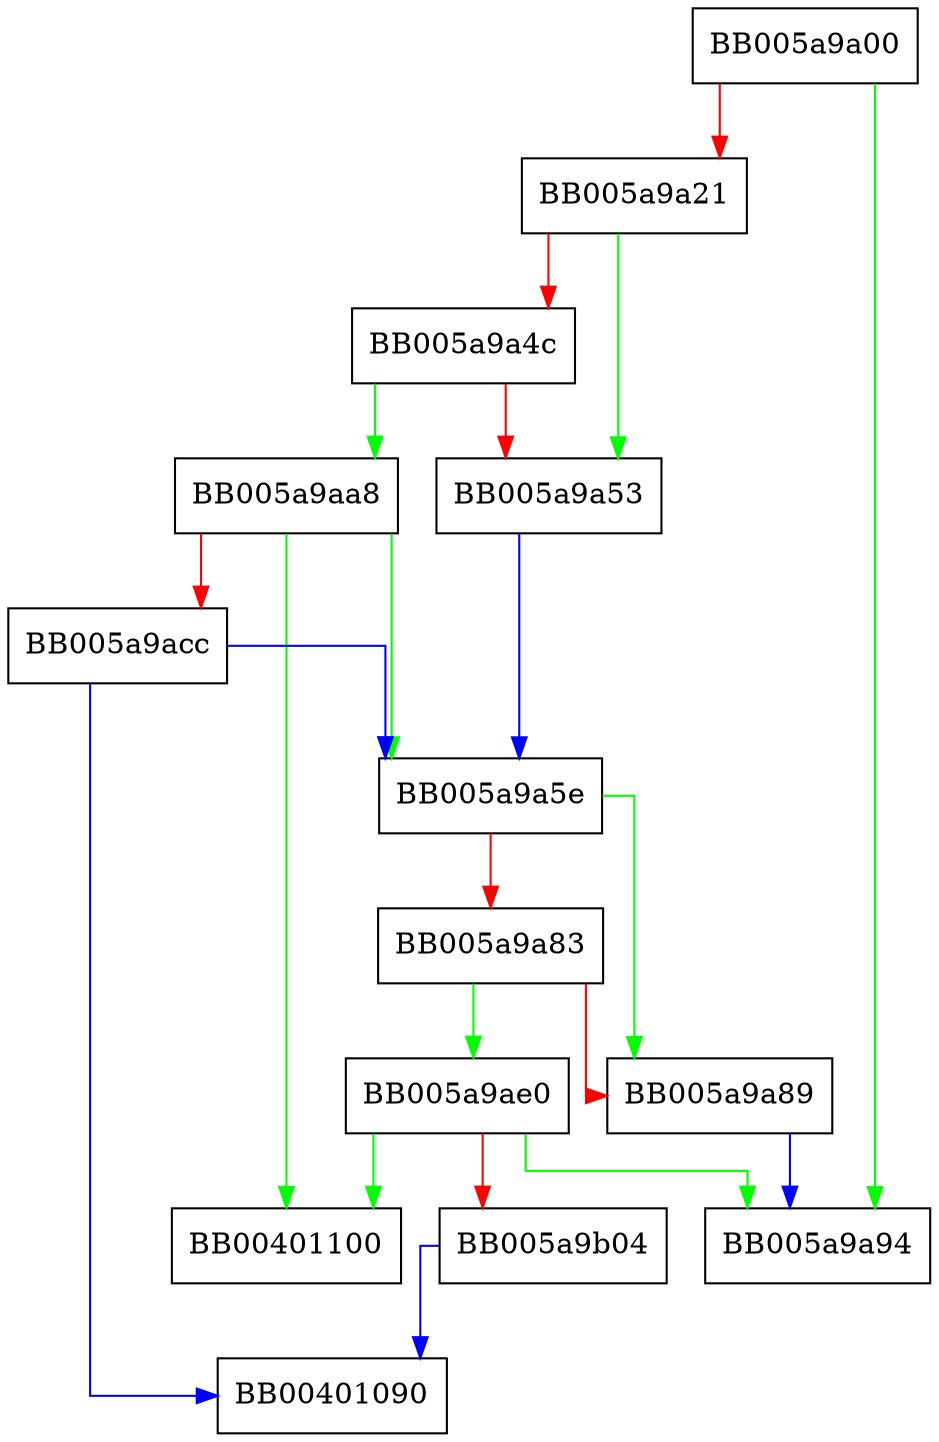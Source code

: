digraph ERR_set_debug {
  node [shape="box"];
  graph [splines=ortho];
  BB005a9a00 -> BB005a9a94 [color="green"];
  BB005a9a00 -> BB005a9a21 [color="red"];
  BB005a9a21 -> BB005a9a53 [color="green"];
  BB005a9a21 -> BB005a9a4c [color="red"];
  BB005a9a4c -> BB005a9aa8 [color="green"];
  BB005a9a4c -> BB005a9a53 [color="red"];
  BB005a9a53 -> BB005a9a5e [color="blue"];
  BB005a9a5e -> BB005a9a89 [color="green"];
  BB005a9a5e -> BB005a9a83 [color="red"];
  BB005a9a83 -> BB005a9ae0 [color="green"];
  BB005a9a83 -> BB005a9a89 [color="red"];
  BB005a9a89 -> BB005a9a94 [color="blue"];
  BB005a9aa8 -> BB00401100 [color="green"];
  BB005a9aa8 -> BB005a9a5e [color="green"];
  BB005a9aa8 -> BB005a9acc [color="red"];
  BB005a9acc -> BB00401090 [color="blue"];
  BB005a9acc -> BB005a9a5e [color="blue"];
  BB005a9ae0 -> BB00401100 [color="green"];
  BB005a9ae0 -> BB005a9a94 [color="green"];
  BB005a9ae0 -> BB005a9b04 [color="red"];
  BB005a9b04 -> BB00401090 [color="blue"];
}